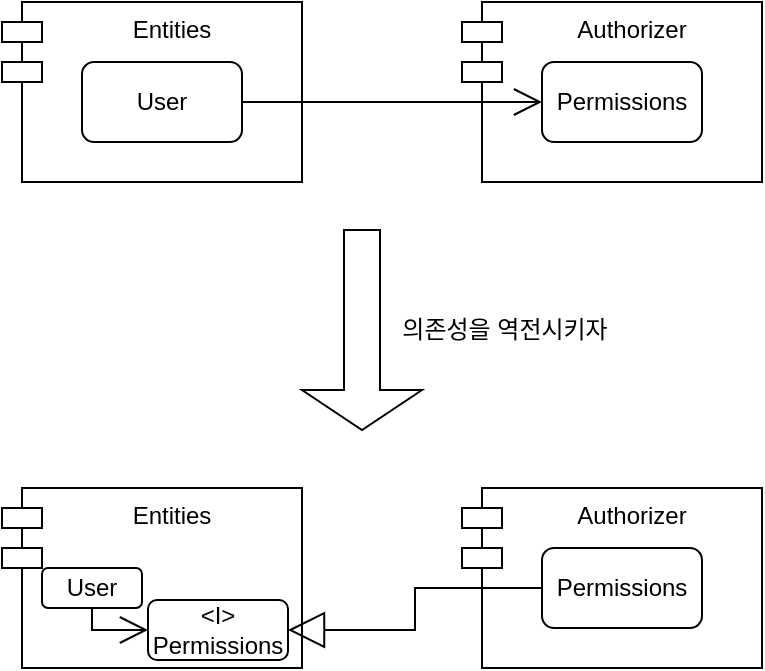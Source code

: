 <mxfile version="14.6.10" type="github">
  <diagram name="Page-1" id="9361dd3d-8414-5efd-6122-117bd74ce7a7">
    <mxGraphModel dx="1136" dy="335" grid="0" gridSize="10" guides="1" tooltips="1" connect="1" arrows="1" fold="1" page="0" pageScale="1.5" pageWidth="826" pageHeight="1169" background="#ffffff" math="0" shadow="0">
      <root>
        <mxCell id="0" />
        <mxCell id="1" parent="0" />
        <mxCell id="-7WysK2VBJ841jMT0JIc-91" value="Entities" style="shape=module;align=left;spacingLeft=20;align=center;verticalAlign=top;" vertex="1" parent="1">
          <mxGeometry x="140" y="580" width="150" height="90" as="geometry" />
        </mxCell>
        <mxCell id="-7WysK2VBJ841jMT0JIc-89" value="User" style="rounded=1;whiteSpace=wrap;html=1;" vertex="1" parent="1">
          <mxGeometry x="180" y="610" width="80" height="40" as="geometry" />
        </mxCell>
        <mxCell id="-7WysK2VBJ841jMT0JIc-92" value="Authorizer" style="shape=module;align=left;spacingLeft=20;align=center;verticalAlign=top;" vertex="1" parent="1">
          <mxGeometry x="370" y="580" width="150" height="90" as="geometry" />
        </mxCell>
        <mxCell id="-7WysK2VBJ841jMT0JIc-93" value="Permissions" style="rounded=1;whiteSpace=wrap;html=1;" vertex="1" parent="1">
          <mxGeometry x="410" y="610" width="80" height="40" as="geometry" />
        </mxCell>
        <mxCell id="-7WysK2VBJ841jMT0JIc-97" value="Entities" style="shape=module;align=left;spacingLeft=20;align=center;verticalAlign=top;" vertex="1" parent="1">
          <mxGeometry x="140" y="823" width="150" height="90" as="geometry" />
        </mxCell>
        <mxCell id="-7WysK2VBJ841jMT0JIc-98" value="User" style="rounded=1;whiteSpace=wrap;html=1;" vertex="1" parent="1">
          <mxGeometry x="160" y="863" width="50" height="20" as="geometry" />
        </mxCell>
        <mxCell id="-7WysK2VBJ841jMT0JIc-99" value="Authorizer" style="shape=module;align=left;spacingLeft=20;align=center;verticalAlign=top;" vertex="1" parent="1">
          <mxGeometry x="370" y="823" width="150" height="90" as="geometry" />
        </mxCell>
        <mxCell id="-7WysK2VBJ841jMT0JIc-100" value="Permissions" style="rounded=1;whiteSpace=wrap;html=1;" vertex="1" parent="1">
          <mxGeometry x="410" y="853" width="80" height="40" as="geometry" />
        </mxCell>
        <mxCell id="-7WysK2VBJ841jMT0JIc-102" value="&amp;lt;I&amp;gt;&lt;br&gt;Permissions" style="rounded=1;whiteSpace=wrap;html=1;" vertex="1" parent="1">
          <mxGeometry x="213" y="879" width="70" height="30" as="geometry" />
        </mxCell>
        <mxCell id="-7WysK2VBJ841jMT0JIc-103" value="" style="endArrow=open;endFill=1;endSize=12;html=1;rounded=0;edgeStyle=orthogonalEdgeStyle;exitX=0.5;exitY=1;exitDx=0;exitDy=0;entryX=0;entryY=0.5;entryDx=0;entryDy=0;" edge="1" parent="1" source="-7WysK2VBJ841jMT0JIc-98" target="-7WysK2VBJ841jMT0JIc-102">
          <mxGeometry width="160" relative="1" as="geometry">
            <mxPoint x="240" y="833" as="sourcePoint" />
            <mxPoint x="400" y="833" as="targetPoint" />
          </mxGeometry>
        </mxCell>
        <mxCell id="-7WysK2VBJ841jMT0JIc-104" value="" style="endArrow=block;endSize=16;endFill=0;html=1;rounded=0;edgeStyle=orthogonalEdgeStyle;entryX=1;entryY=0.5;entryDx=0;entryDy=0;exitX=0;exitY=0.5;exitDx=0;exitDy=0;" edge="1" parent="1" source="-7WysK2VBJ841jMT0JIc-100" target="-7WysK2VBJ841jMT0JIc-102">
          <mxGeometry width="160" relative="1" as="geometry">
            <mxPoint x="240" y="833" as="sourcePoint" />
            <mxPoint x="400" y="833" as="targetPoint" />
          </mxGeometry>
        </mxCell>
        <mxCell id="-7WysK2VBJ841jMT0JIc-105" value="" style="shape=singleArrow;direction=south;whiteSpace=wrap;html=1;" vertex="1" parent="1">
          <mxGeometry x="290" y="694" width="60" height="100" as="geometry" />
        </mxCell>
        <mxCell id="-7WysK2VBJ841jMT0JIc-106" value="의존성을 역전시키자" style="text;html=1;align=center;verticalAlign=middle;resizable=0;points=[];autosize=1;strokeColor=none;" vertex="1" parent="1">
          <mxGeometry x="337" y="735" width="107" height="18" as="geometry" />
        </mxCell>
        <mxCell id="-7WysK2VBJ841jMT0JIc-107" value="" style="endArrow=open;endFill=1;endSize=12;html=1;rounded=0;edgeStyle=orthogonalEdgeStyle;exitX=1;exitY=0.5;exitDx=0;exitDy=0;entryX=0;entryY=0.5;entryDx=0;entryDy=0;" edge="1" parent="1" source="-7WysK2VBJ841jMT0JIc-89" target="-7WysK2VBJ841jMT0JIc-93">
          <mxGeometry width="160" relative="1" as="geometry">
            <mxPoint x="238" y="790" as="sourcePoint" />
            <mxPoint x="398" y="790" as="targetPoint" />
          </mxGeometry>
        </mxCell>
      </root>
    </mxGraphModel>
  </diagram>
</mxfile>
